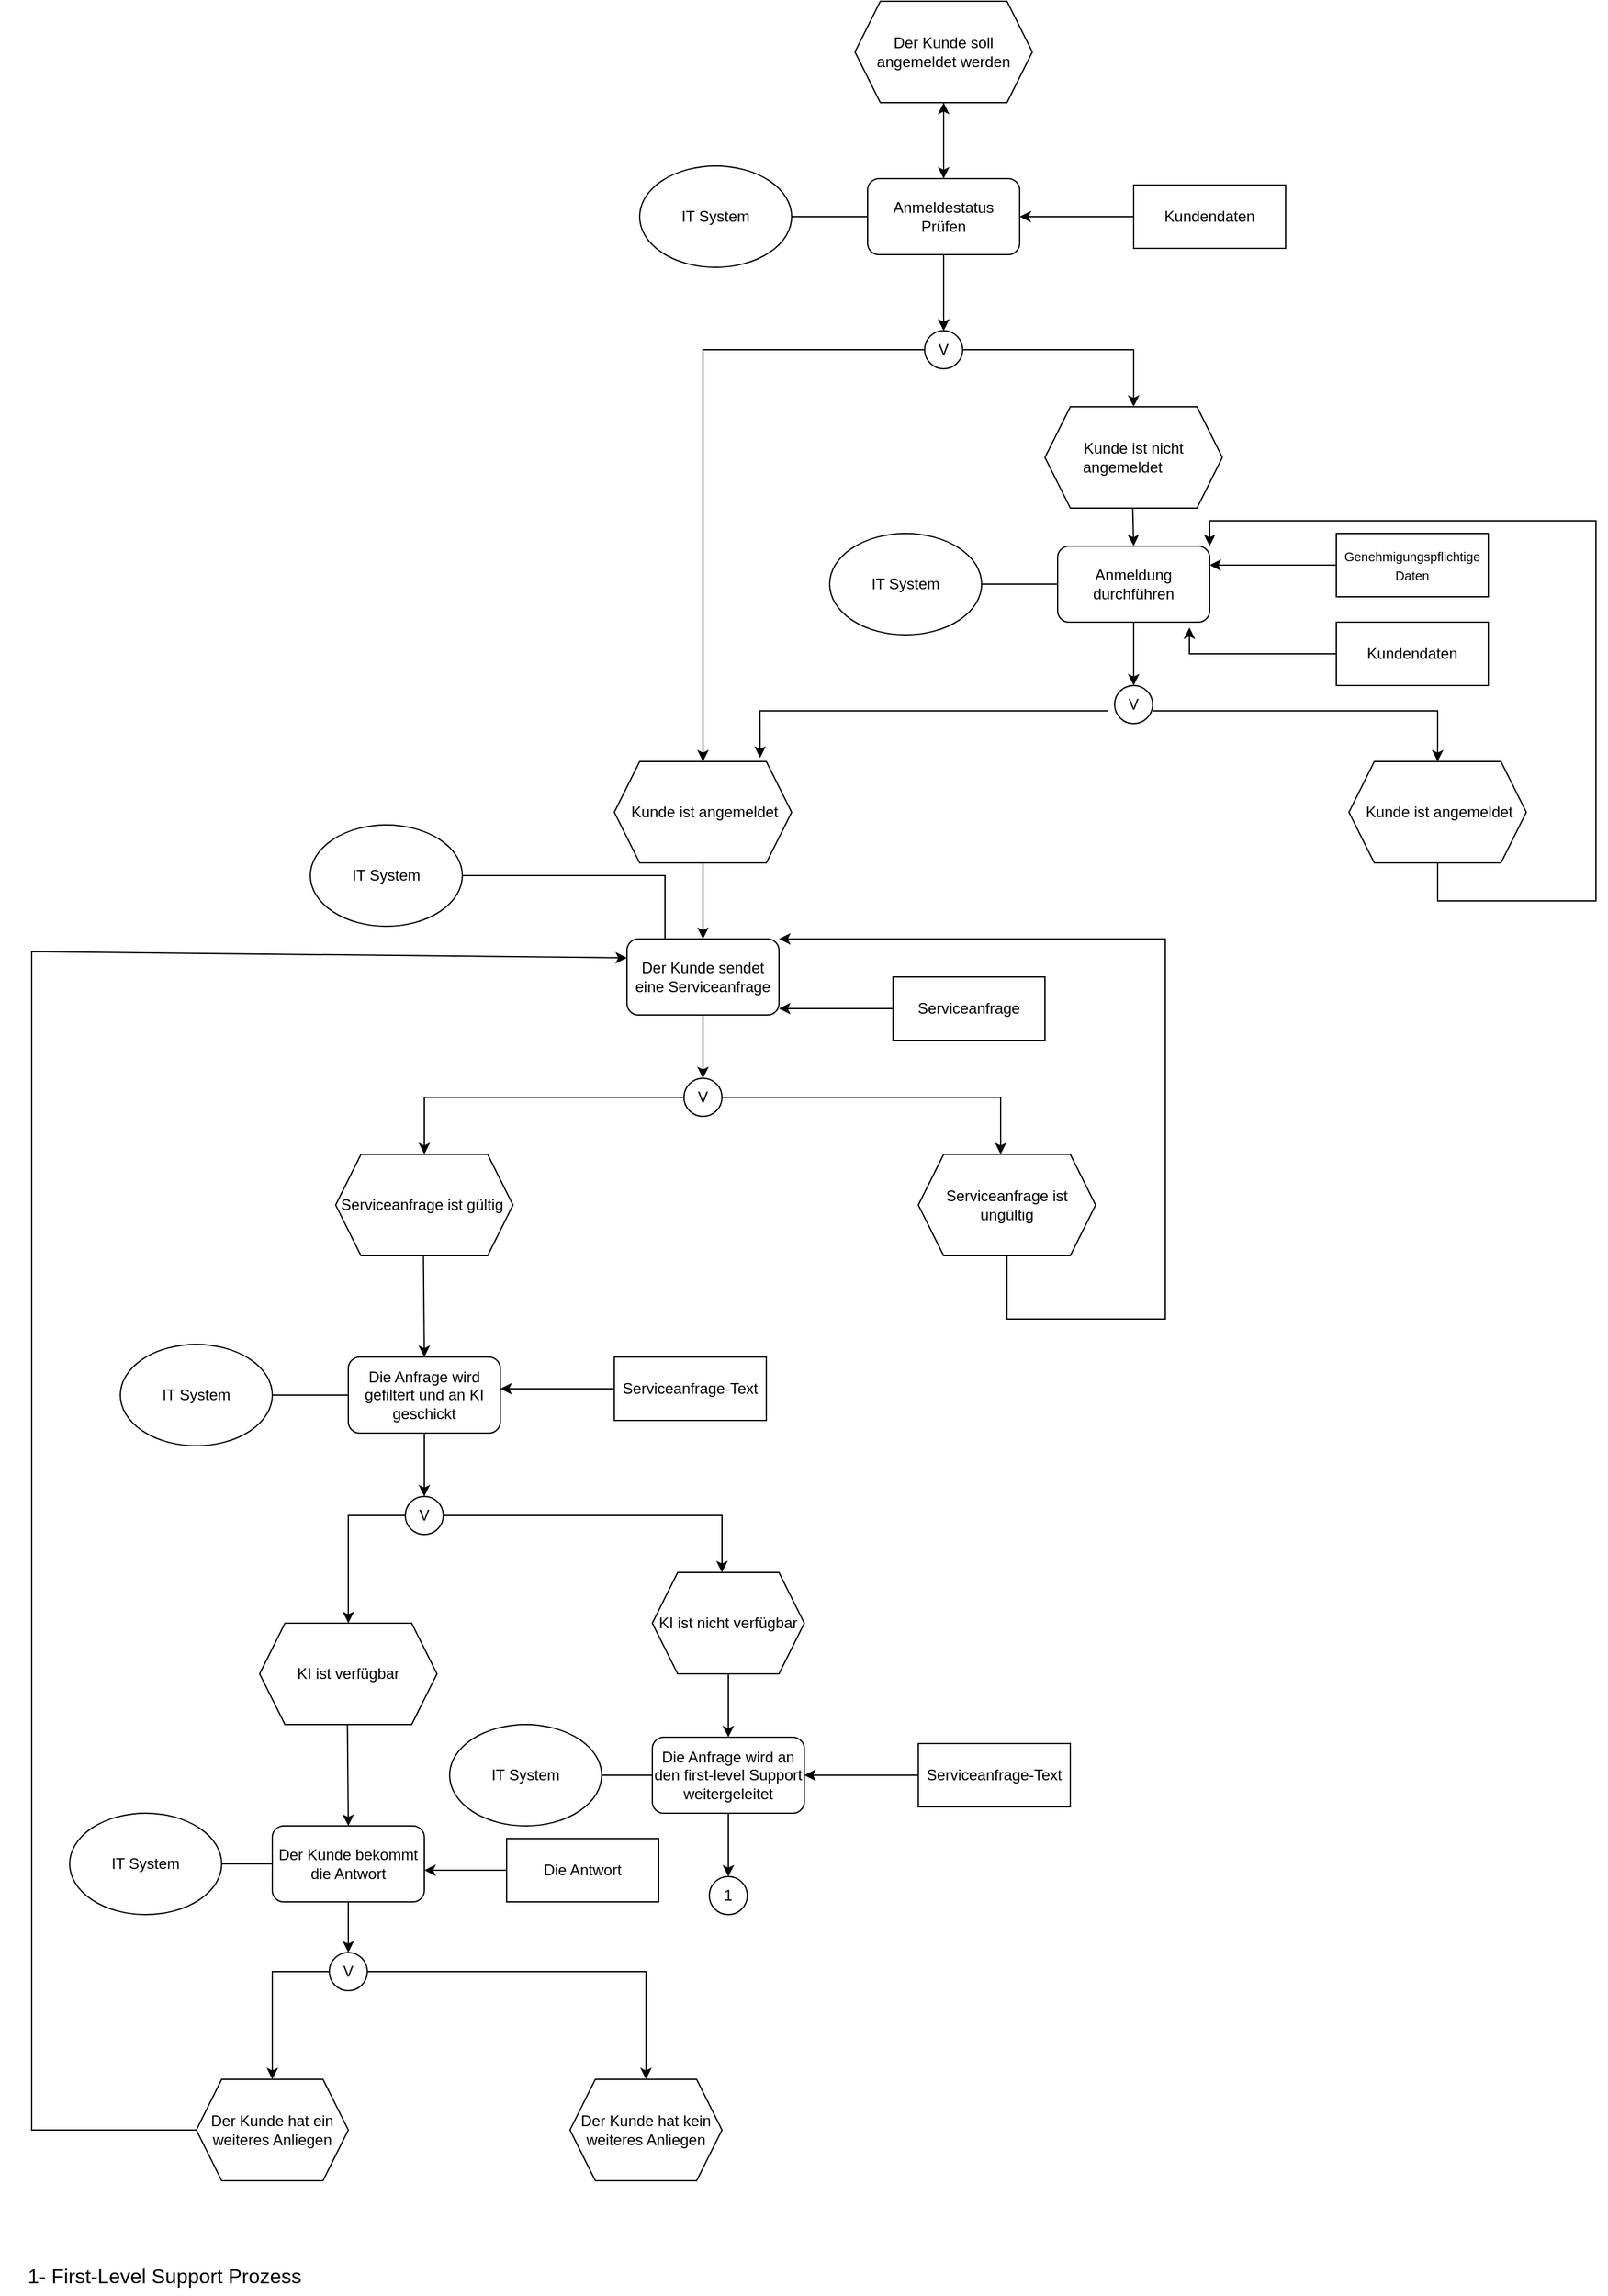 <mxfile version="24.7.17">
  <diagram name="Page-1" id="8ce9d11a-91a2-4d17-14d8-a56ed91bf033">
    <mxGraphModel dx="2600" dy="796" grid="1" gridSize="10" guides="1" tooltips="1" connect="1" arrows="1" fold="1" page="1" pageScale="1" pageWidth="1100" pageHeight="850" background="none" math="0" shadow="0">
      <root>
        <mxCell id="0" />
        <mxCell id="1" parent="0" />
        <mxCell id="GY3HH0PPxPcZLD8sV_lU-1" value="Der Kunde soll angemeldet werden" style="shape=hexagon;perimeter=hexagonPerimeter2;whiteSpace=wrap;html=1;fixedSize=1;" vertex="1" parent="1">
          <mxGeometry x="480" y="20" width="140" height="80" as="geometry" />
        </mxCell>
        <mxCell id="GY3HH0PPxPcZLD8sV_lU-2" value="" style="endArrow=classic;html=1;rounded=0;exitX=0.5;exitY=1;exitDx=0;exitDy=0;" edge="1" parent="1" source="GY3HH0PPxPcZLD8sV_lU-1">
          <mxGeometry width="50" height="50" relative="1" as="geometry">
            <mxPoint x="410" y="350" as="sourcePoint" />
            <mxPoint x="550" y="160" as="targetPoint" />
          </mxGeometry>
        </mxCell>
        <mxCell id="GY3HH0PPxPcZLD8sV_lU-12" value="" style="edgeStyle=orthogonalEdgeStyle;rounded=0;orthogonalLoop=1;jettySize=auto;html=1;" edge="1" parent="1" source="GY3HH0PPxPcZLD8sV_lU-3" target="GY3HH0PPxPcZLD8sV_lU-4">
          <mxGeometry relative="1" as="geometry" />
        </mxCell>
        <mxCell id="GY3HH0PPxPcZLD8sV_lU-15" value="" style="edgeStyle=orthogonalEdgeStyle;rounded=0;orthogonalLoop=1;jettySize=auto;html=1;" edge="1" parent="1" source="GY3HH0PPxPcZLD8sV_lU-3" target="GY3HH0PPxPcZLD8sV_lU-1">
          <mxGeometry relative="1" as="geometry" />
        </mxCell>
        <mxCell id="GY3HH0PPxPcZLD8sV_lU-3" value="Anmeldestatus Prüfen" style="rounded=1;whiteSpace=wrap;html=1;" vertex="1" parent="1">
          <mxGeometry x="490" y="160" width="120" height="60" as="geometry" />
        </mxCell>
        <mxCell id="GY3HH0PPxPcZLD8sV_lU-4" value="V" style="ellipse;whiteSpace=wrap;html=1;aspect=fixed;" vertex="1" parent="1">
          <mxGeometry x="535" y="280" width="30" height="30" as="geometry" />
        </mxCell>
        <mxCell id="GY3HH0PPxPcZLD8sV_lU-5" value="" style="endArrow=classic;html=1;rounded=0;exitX=0.5;exitY=1;exitDx=0;exitDy=0;" edge="1" parent="1">
          <mxGeometry width="50" height="50" relative="1" as="geometry">
            <mxPoint x="550" y="220" as="sourcePoint" />
            <mxPoint x="550" y="280" as="targetPoint" />
          </mxGeometry>
        </mxCell>
        <mxCell id="GY3HH0PPxPcZLD8sV_lU-7" value="" style="endArrow=classic;html=1;rounded=0;exitX=1;exitY=0.5;exitDx=0;exitDy=0;" edge="1" parent="1" source="GY3HH0PPxPcZLD8sV_lU-4">
          <mxGeometry width="50" height="50" relative="1" as="geometry">
            <mxPoint x="610" y="300" as="sourcePoint" />
            <mxPoint x="700" y="340" as="targetPoint" />
            <Array as="points">
              <mxPoint x="700" y="295" />
            </Array>
          </mxGeometry>
        </mxCell>
        <mxCell id="GY3HH0PPxPcZLD8sV_lU-8" value="" style="endArrow=classic;html=1;rounded=0;exitX=0;exitY=0.5;exitDx=0;exitDy=0;entryX=0.5;entryY=0;entryDx=0;entryDy=0;" edge="1" parent="1" source="GY3HH0PPxPcZLD8sV_lU-4" target="GY3HH0PPxPcZLD8sV_lU-10">
          <mxGeometry width="50" height="50" relative="1" as="geometry">
            <mxPoint x="540" y="300" as="sourcePoint" />
            <mxPoint x="360" y="560" as="targetPoint" />
            <Array as="points">
              <mxPoint x="360" y="295" />
              <mxPoint x="360" y="560" />
            </Array>
          </mxGeometry>
        </mxCell>
        <mxCell id="GY3HH0PPxPcZLD8sV_lU-9" value="Kunde ist nicht angemeldet&lt;span style=&quot;white-space: pre;&quot;&gt;&#x9;&lt;/span&gt;" style="shape=hexagon;perimeter=hexagonPerimeter2;whiteSpace=wrap;html=1;fixedSize=1;" vertex="1" parent="1">
          <mxGeometry x="630" y="340" width="140" height="80" as="geometry" />
        </mxCell>
        <mxCell id="GY3HH0PPxPcZLD8sV_lU-10" value="&lt;div style=&quot;&quot;&gt;&lt;span style=&quot;background-color: initial;&quot;&gt;&amp;nbsp; &amp;nbsp;Kunde ist angemeldet&lt;/span&gt;&lt;span style=&quot;background-color: initial; white-space: pre;&quot;&gt;&#x9;&lt;/span&gt;&lt;/div&gt;" style="shape=hexagon;perimeter=hexagonPerimeter2;whiteSpace=wrap;html=1;fixedSize=1;align=center;" vertex="1" parent="1">
          <mxGeometry x="290" y="620" width="140" height="80" as="geometry" />
        </mxCell>
        <mxCell id="GY3HH0PPxPcZLD8sV_lU-11" value="Anmeldung durchführen" style="rounded=1;whiteSpace=wrap;html=1;" vertex="1" parent="1">
          <mxGeometry x="640" y="450" width="120" height="60" as="geometry" />
        </mxCell>
        <mxCell id="GY3HH0PPxPcZLD8sV_lU-13" value="" style="endArrow=classic;html=1;rounded=0;exitX=0.5;exitY=1;exitDx=0;exitDy=0;entryX=0.5;entryY=0;entryDx=0;entryDy=0;" edge="1" parent="1" target="GY3HH0PPxPcZLD8sV_lU-11">
          <mxGeometry width="50" height="50" relative="1" as="geometry">
            <mxPoint x="699.29" y="420" as="sourcePoint" />
            <mxPoint x="699.29" y="480" as="targetPoint" />
          </mxGeometry>
        </mxCell>
        <mxCell id="GY3HH0PPxPcZLD8sV_lU-14" value="&lt;div style=&quot;&quot;&gt;&lt;span style=&quot;background-color: initial;&quot;&gt;&amp;nbsp; &amp;nbsp;Kunde ist angemeldet&lt;/span&gt;&lt;span style=&quot;background-color: initial; white-space: pre;&quot;&gt;&#x9;&lt;/span&gt;&lt;/div&gt;" style="shape=hexagon;perimeter=hexagonPerimeter2;whiteSpace=wrap;html=1;fixedSize=1;align=center;" vertex="1" parent="1">
          <mxGeometry x="870" y="620" width="140" height="80" as="geometry" />
        </mxCell>
        <mxCell id="GY3HH0PPxPcZLD8sV_lU-17" value="" style="endArrow=classic;html=1;rounded=0;exitX=0.5;exitY=1;exitDx=0;exitDy=0;" edge="1" parent="1" source="GY3HH0PPxPcZLD8sV_lU-18">
          <mxGeometry width="50" height="50" relative="1" as="geometry">
            <mxPoint x="709.29" y="430" as="sourcePoint" />
            <mxPoint x="700" y="560" as="targetPoint" />
          </mxGeometry>
        </mxCell>
        <mxCell id="GY3HH0PPxPcZLD8sV_lU-19" value="" style="endArrow=classic;html=1;rounded=0;exitX=0.5;exitY=1;exitDx=0;exitDy=0;" edge="1" parent="1" source="GY3HH0PPxPcZLD8sV_lU-11" target="GY3HH0PPxPcZLD8sV_lU-18">
          <mxGeometry width="50" height="50" relative="1" as="geometry">
            <mxPoint x="700" y="510" as="sourcePoint" />
            <mxPoint x="700" y="560" as="targetPoint" />
          </mxGeometry>
        </mxCell>
        <mxCell id="GY3HH0PPxPcZLD8sV_lU-18" value="V" style="ellipse;whiteSpace=wrap;html=1;aspect=fixed;" vertex="1" parent="1">
          <mxGeometry x="685" y="560" width="30" height="30" as="geometry" />
        </mxCell>
        <mxCell id="GY3HH0PPxPcZLD8sV_lU-20" value="" style="endArrow=classic;html=1;rounded=0;exitX=1;exitY=0.5;exitDx=0;exitDy=0;entryX=0.5;entryY=0;entryDx=0;entryDy=0;" edge="1" parent="1" target="GY3HH0PPxPcZLD8sV_lU-14">
          <mxGeometry width="50" height="50" relative="1" as="geometry">
            <mxPoint x="715" y="580" as="sourcePoint" />
            <mxPoint x="850" y="625" as="targetPoint" />
            <Array as="points">
              <mxPoint x="940" y="580" />
            </Array>
          </mxGeometry>
        </mxCell>
        <mxCell id="GY3HH0PPxPcZLD8sV_lU-21" value="" style="endArrow=classic;html=1;rounded=0;entryX=1;entryY=0;entryDx=0;entryDy=0;" edge="1" parent="1" target="GY3HH0PPxPcZLD8sV_lU-11">
          <mxGeometry width="50" height="50" relative="1" as="geometry">
            <mxPoint x="940" y="700" as="sourcePoint" />
            <mxPoint x="760" y="430" as="targetPoint" />
            <Array as="points">
              <mxPoint x="940" y="730" />
              <mxPoint x="1065" y="730" />
              <mxPoint x="1065" y="430" />
              <mxPoint x="910" y="430" />
              <mxPoint x="760" y="430" />
            </Array>
          </mxGeometry>
        </mxCell>
        <mxCell id="GY3HH0PPxPcZLD8sV_lU-22" value="" style="endArrow=classic;html=1;rounded=0;entryX=0.822;entryY=-0.036;entryDx=0;entryDy=0;entryPerimeter=0;" edge="1" parent="1" target="GY3HH0PPxPcZLD8sV_lU-10">
          <mxGeometry width="50" height="50" relative="1" as="geometry">
            <mxPoint x="680" y="580" as="sourcePoint" />
            <mxPoint x="950" y="630" as="targetPoint" />
            <Array as="points">
              <mxPoint x="405" y="580" />
            </Array>
          </mxGeometry>
        </mxCell>
        <mxCell id="GY3HH0PPxPcZLD8sV_lU-23" value="" style="endArrow=classic;html=1;rounded=0;exitX=0.5;exitY=1;exitDx=0;exitDy=0;" edge="1" parent="1" source="GY3HH0PPxPcZLD8sV_lU-10">
          <mxGeometry width="50" height="50" relative="1" as="geometry">
            <mxPoint x="400" y="730" as="sourcePoint" />
            <mxPoint x="360" y="760" as="targetPoint" />
          </mxGeometry>
        </mxCell>
        <mxCell id="GY3HH0PPxPcZLD8sV_lU-24" value="Der Kunde sendet eine Serviceanfrage" style="rounded=1;whiteSpace=wrap;html=1;" vertex="1" parent="1">
          <mxGeometry x="300" y="760" width="120" height="60" as="geometry" />
        </mxCell>
        <mxCell id="GY3HH0PPxPcZLD8sV_lU-29" value="" style="endArrow=classic;html=1;rounded=0;exitX=0.5;exitY=1;exitDx=0;exitDy=0;" edge="1" parent="1" source="GY3HH0PPxPcZLD8sV_lU-24">
          <mxGeometry width="50" height="50" relative="1" as="geometry">
            <mxPoint x="354" y="820" as="sourcePoint" />
            <mxPoint x="360" y="870" as="targetPoint" />
          </mxGeometry>
        </mxCell>
        <mxCell id="GY3HH0PPxPcZLD8sV_lU-31" value="" style="endArrow=classic;html=1;rounded=0;exitX=0.5;exitY=1;exitDx=0;exitDy=0;" edge="1" parent="1" source="GY3HH0PPxPcZLD8sV_lU-32">
          <mxGeometry width="50" height="50" relative="1" as="geometry">
            <mxPoint x="364.29" y="740" as="sourcePoint" />
            <mxPoint x="355" y="870" as="targetPoint" />
          </mxGeometry>
        </mxCell>
        <mxCell id="GY3HH0PPxPcZLD8sV_lU-33" value="" style="endArrow=classic;html=1;rounded=0;exitX=1;exitY=0.5;exitDx=0;exitDy=0;entryX=0.5;entryY=0;entryDx=0;entryDy=0;" edge="1" parent="1" source="GY3HH0PPxPcZLD8sV_lU-32">
          <mxGeometry width="50" height="50" relative="1" as="geometry">
            <mxPoint x="370" y="890" as="sourcePoint" />
            <mxPoint x="595" y="930" as="targetPoint" />
            <Array as="points">
              <mxPoint x="595" y="885" />
            </Array>
          </mxGeometry>
        </mxCell>
        <mxCell id="GY3HH0PPxPcZLD8sV_lU-34" value="" style="endArrow=classic;html=1;rounded=0;exitX=0;exitY=0.5;exitDx=0;exitDy=0;" edge="1" parent="1" source="GY3HH0PPxPcZLD8sV_lU-32">
          <mxGeometry width="50" height="50" relative="1" as="geometry">
            <mxPoint x="335" y="890" as="sourcePoint" />
            <mxPoint x="140" y="930" as="targetPoint" />
            <Array as="points">
              <mxPoint x="140" y="885" />
            </Array>
          </mxGeometry>
        </mxCell>
        <mxCell id="GY3HH0PPxPcZLD8sV_lU-35" value="" style="endArrow=classic;html=1;rounded=0;exitX=1;exitY=0.5;exitDx=0;exitDy=0;entryX=0.5;entryY=0;entryDx=0;entryDy=0;" edge="1" parent="1" target="GY3HH0PPxPcZLD8sV_lU-32">
          <mxGeometry width="50" height="50" relative="1" as="geometry">
            <mxPoint x="370" y="890" as="sourcePoint" />
            <mxPoint x="595" y="930" as="targetPoint" />
            <Array as="points" />
          </mxGeometry>
        </mxCell>
        <mxCell id="GY3HH0PPxPcZLD8sV_lU-32" value="V" style="ellipse;whiteSpace=wrap;html=1;aspect=fixed;" vertex="1" parent="1">
          <mxGeometry x="345" y="870" width="30" height="30" as="geometry" />
        </mxCell>
        <mxCell id="GY3HH0PPxPcZLD8sV_lU-36" value="Serviceanfrage ist gültig&amp;nbsp;" style="shape=hexagon;perimeter=hexagonPerimeter2;whiteSpace=wrap;html=1;fixedSize=1;" vertex="1" parent="1">
          <mxGeometry x="70" y="930" width="140" height="80" as="geometry" />
        </mxCell>
        <mxCell id="GY3HH0PPxPcZLD8sV_lU-37" value="Serviceanfrage ist ungültig" style="shape=hexagon;perimeter=hexagonPerimeter2;whiteSpace=wrap;html=1;fixedSize=1;" vertex="1" parent="1">
          <mxGeometry x="530" y="930" width="140" height="80" as="geometry" />
        </mxCell>
        <mxCell id="GY3HH0PPxPcZLD8sV_lU-38" value="" style="endArrow=classic;html=1;rounded=0;exitX=0.5;exitY=1;exitDx=0;exitDy=0;entryX=1;entryY=0;entryDx=0;entryDy=0;" edge="1" parent="1">
          <mxGeometry width="50" height="50" relative="1" as="geometry">
            <mxPoint x="600" y="1010" as="sourcePoint" />
            <mxPoint x="420" y="760" as="targetPoint" />
            <Array as="points">
              <mxPoint x="600" y="1060" />
              <mxPoint x="725" y="1060" />
              <mxPoint x="725" y="760" />
            </Array>
          </mxGeometry>
        </mxCell>
        <mxCell id="GY3HH0PPxPcZLD8sV_lU-39" value="" style="endArrow=classic;html=1;rounded=0;exitX=0.5;exitY=1;exitDx=0;exitDy=0;entryX=0.5;entryY=0;entryDx=0;entryDy=0;" edge="1" parent="1" target="GY3HH0PPxPcZLD8sV_lU-40">
          <mxGeometry width="50" height="50" relative="1" as="geometry">
            <mxPoint x="139.29" y="1010" as="sourcePoint" />
            <mxPoint x="139.29" y="1070" as="targetPoint" />
          </mxGeometry>
        </mxCell>
        <mxCell id="GY3HH0PPxPcZLD8sV_lU-40" value="Die Anfrage wird gefiltert und an KI geschickt" style="rounded=1;whiteSpace=wrap;html=1;" vertex="1" parent="1">
          <mxGeometry x="80" y="1090" width="120" height="60" as="geometry" />
        </mxCell>
        <mxCell id="GY3HH0PPxPcZLD8sV_lU-42" value="" style="endArrow=classic;html=1;rounded=0;exitX=0.5;exitY=1;exitDx=0;exitDy=0;" edge="1" parent="1">
          <mxGeometry width="50" height="50" relative="1" as="geometry">
            <mxPoint x="140" y="1150" as="sourcePoint" />
            <mxPoint x="140" y="1200" as="targetPoint" />
          </mxGeometry>
        </mxCell>
        <mxCell id="GY3HH0PPxPcZLD8sV_lU-43" value="" style="endArrow=classic;html=1;rounded=0;exitX=0.5;exitY=1;exitDx=0;exitDy=0;" edge="1" parent="1" source="GY3HH0PPxPcZLD8sV_lU-47">
          <mxGeometry width="50" height="50" relative="1" as="geometry">
            <mxPoint x="144.29" y="1070" as="sourcePoint" />
            <mxPoint x="135" y="1200" as="targetPoint" />
          </mxGeometry>
        </mxCell>
        <mxCell id="GY3HH0PPxPcZLD8sV_lU-44" value="" style="endArrow=classic;html=1;rounded=0;exitX=1;exitY=0.5;exitDx=0;exitDy=0;entryX=0.5;entryY=0;entryDx=0;entryDy=0;" edge="1" parent="1" source="GY3HH0PPxPcZLD8sV_lU-47">
          <mxGeometry width="50" height="50" relative="1" as="geometry">
            <mxPoint x="150" y="1220" as="sourcePoint" />
            <mxPoint x="375" y="1260" as="targetPoint" />
            <Array as="points">
              <mxPoint x="375" y="1215" />
            </Array>
          </mxGeometry>
        </mxCell>
        <mxCell id="GY3HH0PPxPcZLD8sV_lU-45" value="" style="endArrow=classic;html=1;rounded=0;exitX=0;exitY=0.5;exitDx=0;exitDy=0;" edge="1" parent="1" source="GY3HH0PPxPcZLD8sV_lU-47">
          <mxGeometry width="50" height="50" relative="1" as="geometry">
            <mxPoint x="115" y="1220" as="sourcePoint" />
            <mxPoint x="80" y="1300" as="targetPoint" />
            <Array as="points">
              <mxPoint x="80" y="1215" />
            </Array>
          </mxGeometry>
        </mxCell>
        <mxCell id="GY3HH0PPxPcZLD8sV_lU-46" value="" style="endArrow=classic;html=1;rounded=0;exitX=1;exitY=0.5;exitDx=0;exitDy=0;entryX=0.5;entryY=0;entryDx=0;entryDy=0;" edge="1" parent="1" target="GY3HH0PPxPcZLD8sV_lU-47">
          <mxGeometry width="50" height="50" relative="1" as="geometry">
            <mxPoint x="150" y="1220" as="sourcePoint" />
            <mxPoint x="375" y="1260" as="targetPoint" />
            <Array as="points" />
          </mxGeometry>
        </mxCell>
        <mxCell id="GY3HH0PPxPcZLD8sV_lU-47" value="V" style="ellipse;whiteSpace=wrap;html=1;aspect=fixed;" vertex="1" parent="1">
          <mxGeometry x="125" y="1200" width="30" height="30" as="geometry" />
        </mxCell>
        <mxCell id="GY3HH0PPxPcZLD8sV_lU-49" value="KI ist nicht verfügbar" style="shape=hexagon;perimeter=hexagonPerimeter2;whiteSpace=wrap;html=1;fixedSize=1;" vertex="1" parent="1">
          <mxGeometry x="320" y="1260" width="120" height="80" as="geometry" />
        </mxCell>
        <mxCell id="GY3HH0PPxPcZLD8sV_lU-50" value="KI ist verfügbar" style="shape=hexagon;perimeter=hexagonPerimeter2;whiteSpace=wrap;html=1;fixedSize=1;" vertex="1" parent="1">
          <mxGeometry x="10" y="1300" width="140" height="80" as="geometry" />
        </mxCell>
        <mxCell id="GY3HH0PPxPcZLD8sV_lU-51" value="" style="endArrow=classic;html=1;rounded=0;exitX=0.5;exitY=1;exitDx=0;exitDy=0;entryX=0.5;entryY=0;entryDx=0;entryDy=0;" edge="1" parent="1" target="GY3HH0PPxPcZLD8sV_lU-52">
          <mxGeometry width="50" height="50" relative="1" as="geometry">
            <mxPoint x="79.29" y="1380" as="sourcePoint" />
            <mxPoint x="79.29" y="1440" as="targetPoint" />
          </mxGeometry>
        </mxCell>
        <mxCell id="GY3HH0PPxPcZLD8sV_lU-52" value="Der Kunde bekommt die Antwort" style="rounded=1;whiteSpace=wrap;html=1;" vertex="1" parent="1">
          <mxGeometry x="20" y="1460" width="120" height="60" as="geometry" />
        </mxCell>
        <mxCell id="GY3HH0PPxPcZLD8sV_lU-53" value="" style="endArrow=classic;html=1;rounded=0;exitX=0.5;exitY=1;exitDx=0;exitDy=0;" edge="1" parent="1">
          <mxGeometry width="50" height="50" relative="1" as="geometry">
            <mxPoint x="380" y="1340" as="sourcePoint" />
            <mxPoint x="380" y="1390" as="targetPoint" />
          </mxGeometry>
        </mxCell>
        <mxCell id="GY3HH0PPxPcZLD8sV_lU-59" value="Die Anfrage wird an den first-level Support weitergeleitet" style="rounded=1;whiteSpace=wrap;html=1;" vertex="1" parent="1">
          <mxGeometry x="320" y="1390" width="120" height="60" as="geometry" />
        </mxCell>
        <mxCell id="GY3HH0PPxPcZLD8sV_lU-61" value="" style="endArrow=classic;html=1;rounded=0;exitX=0.5;exitY=1;exitDx=0;exitDy=0;" edge="1" parent="1" source="GY3HH0PPxPcZLD8sV_lU-65">
          <mxGeometry width="50" height="50" relative="1" as="geometry">
            <mxPoint x="84.29" y="1430" as="sourcePoint" />
            <mxPoint x="75" y="1560" as="targetPoint" />
          </mxGeometry>
        </mxCell>
        <mxCell id="GY3HH0PPxPcZLD8sV_lU-62" value="" style="endArrow=classic;html=1;rounded=0;exitX=1;exitY=0.5;exitDx=0;exitDy=0;entryX=0.5;entryY=0;entryDx=0;entryDy=0;" edge="1" parent="1" source="GY3HH0PPxPcZLD8sV_lU-65" target="GY3HH0PPxPcZLD8sV_lU-68">
          <mxGeometry width="50" height="50" relative="1" as="geometry">
            <mxPoint x="90" y="1580" as="sourcePoint" />
            <mxPoint x="315" y="1620" as="targetPoint" />
            <Array as="points">
              <mxPoint x="315" y="1575" />
            </Array>
          </mxGeometry>
        </mxCell>
        <mxCell id="GY3HH0PPxPcZLD8sV_lU-63" value="" style="endArrow=classic;html=1;rounded=0;exitX=0;exitY=0.5;exitDx=0;exitDy=0;" edge="1" parent="1" source="GY3HH0PPxPcZLD8sV_lU-65">
          <mxGeometry width="50" height="50" relative="1" as="geometry">
            <mxPoint x="55" y="1580" as="sourcePoint" />
            <mxPoint x="20" y="1660" as="targetPoint" />
            <Array as="points">
              <mxPoint x="20" y="1575" />
            </Array>
          </mxGeometry>
        </mxCell>
        <mxCell id="GY3HH0PPxPcZLD8sV_lU-64" value="" style="endArrow=classic;html=1;rounded=0;exitX=1;exitY=0.5;exitDx=0;exitDy=0;entryX=0.5;entryY=0;entryDx=0;entryDy=0;" edge="1" parent="1" target="GY3HH0PPxPcZLD8sV_lU-65">
          <mxGeometry width="50" height="50" relative="1" as="geometry">
            <mxPoint x="90" y="1580" as="sourcePoint" />
            <mxPoint x="315" y="1620" as="targetPoint" />
            <Array as="points" />
          </mxGeometry>
        </mxCell>
        <mxCell id="GY3HH0PPxPcZLD8sV_lU-65" value="V" style="ellipse;whiteSpace=wrap;html=1;aspect=fixed;" vertex="1" parent="1">
          <mxGeometry x="65" y="1560" width="30" height="30" as="geometry" />
        </mxCell>
        <mxCell id="GY3HH0PPxPcZLD8sV_lU-66" value="" style="endArrow=classic;html=1;rounded=0;exitX=0.5;exitY=1;exitDx=0;exitDy=0;entryX=0.5;entryY=0;entryDx=0;entryDy=0;" edge="1" parent="1" target="GY3HH0PPxPcZLD8sV_lU-65">
          <mxGeometry width="50" height="50" relative="1" as="geometry">
            <mxPoint x="80" y="1520" as="sourcePoint" />
            <mxPoint x="80" y="1570" as="targetPoint" />
          </mxGeometry>
        </mxCell>
        <mxCell id="GY3HH0PPxPcZLD8sV_lU-67" value="Der Kunde hat ein weiteres Anliegen&lt;span style=&quot;text-wrap-mode: nowrap; color: rgba(0, 0, 0, 0); font-family: monospace; font-size: 0px; text-align: start;&quot;&gt;%3CmxGraphModel%3E%3Croot%3E%3CmxCell%20id%3D%220%22%2F%3E%3CmxCell%20id%3D%221%22%20parent%3D%220%22%2F%3E%3CmxCell%20id%3D%222%22%20value%3D%22KI%20ist%20nicht%20verf%C3%BCgbar%22%20style%3D%22shape%3Dhexagon%3Bperimeter%3DhexagonPerimeter2%3BwhiteSpace%3Dwrap%3Bhtml%3D1%3BfixedSize%3D1%3B%22%20vertex%3D%221%22%20parent%3D%221%22%3E%3CmxGeometry%20x%3D%22320%22%20y%3D%221260%22%20width%3D%22120%22%20height%3D%2280%22%20as%3D%22geometry%22%2F%3E%3C%2FmxCell%3E%3C%2Froot%3E%3C%2FmxGraphModel%3E&lt;/span&gt;" style="shape=hexagon;perimeter=hexagonPerimeter2;whiteSpace=wrap;html=1;fixedSize=1;" vertex="1" parent="1">
          <mxGeometry x="-40" y="1660" width="120" height="80" as="geometry" />
        </mxCell>
        <mxCell id="GY3HH0PPxPcZLD8sV_lU-68" value="Der Kunde hat kein weiteres Anliegen&lt;span style=&quot;color: rgba(0, 0, 0, 0); font-family: monospace; font-size: 0px; text-align: start; text-wrap-mode: nowrap;&quot;&gt;%3CmxGraphModel%3E%3Croot%3E%3CmxCell%20id%3D%220%22%2F%3E%3CmxCell%20id%3D%221%22%20parent%3D%220%22%2F%3E%3CmxCell%20id%3D%222%22%20value%3D%22KI%20ist%20nicht%20verf%C3%BCgbar%22%20style%3D%22shape%3Dhexagon%3Bperimeter%3DhexagonPerimeter2%3BwhiteSpace%3Dwrap%3Bhtml%3D1%3BfixedSize%3D1%3B%22%20vertex%3D%221%22%20parent%3D%221%22%3E%3CmxGeometry%20x%3D%22320%22%20y%3D%221260%22%20width%3D%22120%22%20height%3D%2280%22%20as%3D%22geometry%22%2F%3E%3C%2FmxCell%3E%3C%2Froot%3E%3C%2FmxGraphModel%3E&lt;/span&gt;" style="shape=hexagon;perimeter=hexagonPerimeter2;whiteSpace=wrap;html=1;fixedSize=1;" vertex="1" parent="1">
          <mxGeometry x="255" y="1660" width="120" height="80" as="geometry" />
        </mxCell>
        <mxCell id="GY3HH0PPxPcZLD8sV_lU-69" value="" style="endArrow=classic;html=1;rounded=0;exitX=0;exitY=0.5;exitDx=0;exitDy=0;entryX=0;entryY=0.25;entryDx=0;entryDy=0;" edge="1" parent="1" source="GY3HH0PPxPcZLD8sV_lU-67" target="GY3HH0PPxPcZLD8sV_lU-24">
          <mxGeometry width="50" height="50" relative="1" as="geometry">
            <mxPoint x="-120" y="1690" as="sourcePoint" />
            <mxPoint x="-170" y="940" as="targetPoint" />
            <Array as="points">
              <mxPoint x="-170" y="1700" />
              <mxPoint x="-170" y="770" />
            </Array>
          </mxGeometry>
        </mxCell>
        <mxCell id="GY3HH0PPxPcZLD8sV_lU-70" value="IT System" style="ellipse;whiteSpace=wrap;html=1;" vertex="1" parent="1">
          <mxGeometry x="310" y="150" width="120" height="80" as="geometry" />
        </mxCell>
        <mxCell id="GY3HH0PPxPcZLD8sV_lU-71" value="" style="endArrow=none;html=1;rounded=0;entryX=0;entryY=0.5;entryDx=0;entryDy=0;exitX=1;exitY=0.5;exitDx=0;exitDy=0;" edge="1" parent="1" source="GY3HH0PPxPcZLD8sV_lU-70" target="GY3HH0PPxPcZLD8sV_lU-3">
          <mxGeometry width="50" height="50" relative="1" as="geometry">
            <mxPoint x="380" y="215" as="sourcePoint" />
            <mxPoint x="430" y="165" as="targetPoint" />
          </mxGeometry>
        </mxCell>
        <mxCell id="GY3HH0PPxPcZLD8sV_lU-72" value="IT System" style="ellipse;whiteSpace=wrap;html=1;" vertex="1" parent="1">
          <mxGeometry x="460" y="440" width="120" height="80" as="geometry" />
        </mxCell>
        <mxCell id="GY3HH0PPxPcZLD8sV_lU-73" value="" style="endArrow=none;html=1;rounded=0;entryX=0;entryY=0.5;entryDx=0;entryDy=0;exitX=1;exitY=0.5;exitDx=0;exitDy=0;" edge="1" parent="1" source="GY3HH0PPxPcZLD8sV_lU-72">
          <mxGeometry width="50" height="50" relative="1" as="geometry">
            <mxPoint x="530" y="505" as="sourcePoint" />
            <mxPoint x="640" y="480" as="targetPoint" />
          </mxGeometry>
        </mxCell>
        <mxCell id="GY3HH0PPxPcZLD8sV_lU-74" value="IT System" style="ellipse;whiteSpace=wrap;html=1;" vertex="1" parent="1">
          <mxGeometry x="50" y="670" width="120" height="80" as="geometry" />
        </mxCell>
        <mxCell id="GY3HH0PPxPcZLD8sV_lU-75" value="" style="endArrow=none;html=1;rounded=0;entryX=0.25;entryY=0;entryDx=0;entryDy=0;exitX=1;exitY=0.5;exitDx=0;exitDy=0;" edge="1" parent="1" source="GY3HH0PPxPcZLD8sV_lU-74" target="GY3HH0PPxPcZLD8sV_lU-24">
          <mxGeometry width="50" height="50" relative="1" as="geometry">
            <mxPoint x="120" y="735" as="sourcePoint" />
            <mxPoint x="230" y="710" as="targetPoint" />
            <Array as="points">
              <mxPoint x="330" y="710" />
            </Array>
          </mxGeometry>
        </mxCell>
        <mxCell id="GY3HH0PPxPcZLD8sV_lU-77" value="IT System" style="ellipse;whiteSpace=wrap;html=1;" vertex="1" parent="1">
          <mxGeometry x="-100" y="1080" width="120" height="80" as="geometry" />
        </mxCell>
        <mxCell id="GY3HH0PPxPcZLD8sV_lU-78" value="" style="endArrow=none;html=1;rounded=0;entryX=0;entryY=0.5;entryDx=0;entryDy=0;exitX=1;exitY=0.5;exitDx=0;exitDy=0;" edge="1" parent="1" source="GY3HH0PPxPcZLD8sV_lU-77">
          <mxGeometry width="50" height="50" relative="1" as="geometry">
            <mxPoint x="-30" y="1145" as="sourcePoint" />
            <mxPoint x="80" y="1120" as="targetPoint" />
          </mxGeometry>
        </mxCell>
        <mxCell id="GY3HH0PPxPcZLD8sV_lU-81" value="" style="endArrow=classic;html=1;rounded=0;exitX=0.5;exitY=1;exitDx=0;exitDy=0;" edge="1" parent="1" source="GY3HH0PPxPcZLD8sV_lU-59">
          <mxGeometry width="50" height="50" relative="1" as="geometry">
            <mxPoint x="380" y="1450" as="sourcePoint" />
            <mxPoint x="380" y="1500" as="targetPoint" />
          </mxGeometry>
        </mxCell>
        <mxCell id="GY3HH0PPxPcZLD8sV_lU-82" value="1" style="ellipse;whiteSpace=wrap;html=1;aspect=fixed;" vertex="1" parent="1">
          <mxGeometry x="365" y="1500" width="30" height="30" as="geometry" />
        </mxCell>
        <mxCell id="GY3HH0PPxPcZLD8sV_lU-85" value="&lt;font style=&quot;font-size: 16px;&quot;&gt;1- First-Level Support Prozess&lt;/font&gt;" style="text;html=1;align=center;verticalAlign=middle;whiteSpace=wrap;rounded=0;" vertex="1" parent="1">
          <mxGeometry x="-195" y="1800" width="260" height="30" as="geometry" />
        </mxCell>
        <mxCell id="GY3HH0PPxPcZLD8sV_lU-86" value="IT System" style="ellipse;whiteSpace=wrap;html=1;" vertex="1" parent="1">
          <mxGeometry x="-140" y="1450" width="120" height="80" as="geometry" />
        </mxCell>
        <mxCell id="GY3HH0PPxPcZLD8sV_lU-87" value="" style="endArrow=none;html=1;rounded=0;exitX=1;exitY=0.5;exitDx=0;exitDy=0;" edge="1" parent="1" source="GY3HH0PPxPcZLD8sV_lU-86">
          <mxGeometry width="50" height="50" relative="1" as="geometry">
            <mxPoint x="-70" y="1515" as="sourcePoint" />
            <mxPoint x="20" y="1490" as="targetPoint" />
          </mxGeometry>
        </mxCell>
        <mxCell id="GY3HH0PPxPcZLD8sV_lU-88" value="IT System" style="ellipse;whiteSpace=wrap;html=1;" vertex="1" parent="1">
          <mxGeometry x="160" y="1380" width="120" height="80" as="geometry" />
        </mxCell>
        <mxCell id="GY3HH0PPxPcZLD8sV_lU-89" value="" style="endArrow=none;html=1;rounded=0;exitX=1;exitY=0.5;exitDx=0;exitDy=0;" edge="1" parent="1" source="GY3HH0PPxPcZLD8sV_lU-88">
          <mxGeometry width="50" height="50" relative="1" as="geometry">
            <mxPoint x="230" y="1445" as="sourcePoint" />
            <mxPoint x="320" y="1420" as="targetPoint" />
          </mxGeometry>
        </mxCell>
        <mxCell id="GY3HH0PPxPcZLD8sV_lU-90" value="Kundendaten" style="rounded=0;whiteSpace=wrap;html=1;" vertex="1" parent="1">
          <mxGeometry x="700" y="165" width="120" height="50" as="geometry" />
        </mxCell>
        <mxCell id="GY3HH0PPxPcZLD8sV_lU-91" value="" style="endArrow=classic;html=1;rounded=0;exitX=0;exitY=0.5;exitDx=0;exitDy=0;entryX=1;entryY=0.5;entryDx=0;entryDy=0;" edge="1" parent="1" source="GY3HH0PPxPcZLD8sV_lU-90" target="GY3HH0PPxPcZLD8sV_lU-3">
          <mxGeometry width="50" height="50" relative="1" as="geometry">
            <mxPoint x="610" y="270" as="sourcePoint" />
            <mxPoint x="660" y="220" as="targetPoint" />
          </mxGeometry>
        </mxCell>
        <mxCell id="GY3HH0PPxPcZLD8sV_lU-92" value="&lt;font style=&quot;font-size: 10px;&quot;&gt;Genehmigungspflichtige Daten&lt;/font&gt;" style="rounded=0;whiteSpace=wrap;html=1;" vertex="1" parent="1">
          <mxGeometry x="860" y="440" width="120" height="50" as="geometry" />
        </mxCell>
        <mxCell id="GY3HH0PPxPcZLD8sV_lU-93" value="" style="endArrow=classic;html=1;rounded=0;exitX=0;exitY=0.5;exitDx=0;exitDy=0;entryX=1;entryY=0.25;entryDx=0;entryDy=0;" edge="1" parent="1" source="GY3HH0PPxPcZLD8sV_lU-92" target="GY3HH0PPxPcZLD8sV_lU-11">
          <mxGeometry width="50" height="50" relative="1" as="geometry">
            <mxPoint x="760" y="560" as="sourcePoint" />
            <mxPoint x="760" y="480" as="targetPoint" />
          </mxGeometry>
        </mxCell>
        <mxCell id="GY3HH0PPxPcZLD8sV_lU-94" value="Kundendaten" style="rounded=0;whiteSpace=wrap;html=1;" vertex="1" parent="1">
          <mxGeometry x="860" y="510" width="120" height="50" as="geometry" />
        </mxCell>
        <mxCell id="GY3HH0PPxPcZLD8sV_lU-95" value="" style="endArrow=classic;html=1;rounded=0;exitX=0;exitY=0.5;exitDx=0;exitDy=0;entryX=0.867;entryY=1.071;entryDx=0;entryDy=0;entryPerimeter=0;" edge="1" parent="1" source="GY3HH0PPxPcZLD8sV_lU-94" target="GY3HH0PPxPcZLD8sV_lU-11">
          <mxGeometry width="50" height="50" relative="1" as="geometry">
            <mxPoint x="770" y="615" as="sourcePoint" />
            <mxPoint x="770" y="535" as="targetPoint" />
            <Array as="points">
              <mxPoint x="744" y="535" />
            </Array>
          </mxGeometry>
        </mxCell>
        <mxCell id="GY3HH0PPxPcZLD8sV_lU-96" value="Serviceanfrage" style="rounded=0;whiteSpace=wrap;html=1;" vertex="1" parent="1">
          <mxGeometry x="510" y="790" width="120" height="50" as="geometry" />
        </mxCell>
        <mxCell id="GY3HH0PPxPcZLD8sV_lU-97" value="" style="endArrow=classic;html=1;rounded=0;exitX=0;exitY=0.5;exitDx=0;exitDy=0;entryX=1;entryY=0.5;entryDx=0;entryDy=0;" edge="1" parent="1" source="GY3HH0PPxPcZLD8sV_lU-96">
          <mxGeometry width="50" height="50" relative="1" as="geometry">
            <mxPoint x="420" y="895" as="sourcePoint" />
            <mxPoint x="420" y="815" as="targetPoint" />
          </mxGeometry>
        </mxCell>
        <mxCell id="GY3HH0PPxPcZLD8sV_lU-98" value="Serviceanfrage-Text" style="rounded=0;whiteSpace=wrap;html=1;" vertex="1" parent="1">
          <mxGeometry x="290" y="1090" width="120" height="50" as="geometry" />
        </mxCell>
        <mxCell id="GY3HH0PPxPcZLD8sV_lU-99" value="" style="endArrow=classic;html=1;rounded=0;exitX=0;exitY=0.5;exitDx=0;exitDy=0;entryX=1;entryY=0.5;entryDx=0;entryDy=0;" edge="1" parent="1" source="GY3HH0PPxPcZLD8sV_lU-98">
          <mxGeometry width="50" height="50" relative="1" as="geometry">
            <mxPoint x="200" y="1195" as="sourcePoint" />
            <mxPoint x="200" y="1115" as="targetPoint" />
          </mxGeometry>
        </mxCell>
        <mxCell id="GY3HH0PPxPcZLD8sV_lU-100" value="Die Antwort" style="rounded=0;whiteSpace=wrap;html=1;" vertex="1" parent="1">
          <mxGeometry x="205" y="1470" width="120" height="50" as="geometry" />
        </mxCell>
        <mxCell id="GY3HH0PPxPcZLD8sV_lU-101" value="" style="endArrow=classic;html=1;rounded=0;exitX=0;exitY=0.5;exitDx=0;exitDy=0;" edge="1" parent="1" source="GY3HH0PPxPcZLD8sV_lU-100">
          <mxGeometry width="50" height="50" relative="1" as="geometry">
            <mxPoint x="115" y="1575" as="sourcePoint" />
            <mxPoint x="140" y="1495" as="targetPoint" />
          </mxGeometry>
        </mxCell>
        <mxCell id="GY3HH0PPxPcZLD8sV_lU-102" value="Serviceanfrage-Text" style="rounded=0;whiteSpace=wrap;html=1;" vertex="1" parent="1">
          <mxGeometry x="530" y="1395" width="120" height="50" as="geometry" />
        </mxCell>
        <mxCell id="GY3HH0PPxPcZLD8sV_lU-103" value="" style="endArrow=classic;html=1;rounded=0;exitX=0;exitY=0.5;exitDx=0;exitDy=0;entryX=1;entryY=0.5;entryDx=0;entryDy=0;" edge="1" parent="1" source="GY3HH0PPxPcZLD8sV_lU-102">
          <mxGeometry width="50" height="50" relative="1" as="geometry">
            <mxPoint x="440" y="1500" as="sourcePoint" />
            <mxPoint x="440" y="1420" as="targetPoint" />
          </mxGeometry>
        </mxCell>
      </root>
    </mxGraphModel>
  </diagram>
</mxfile>
